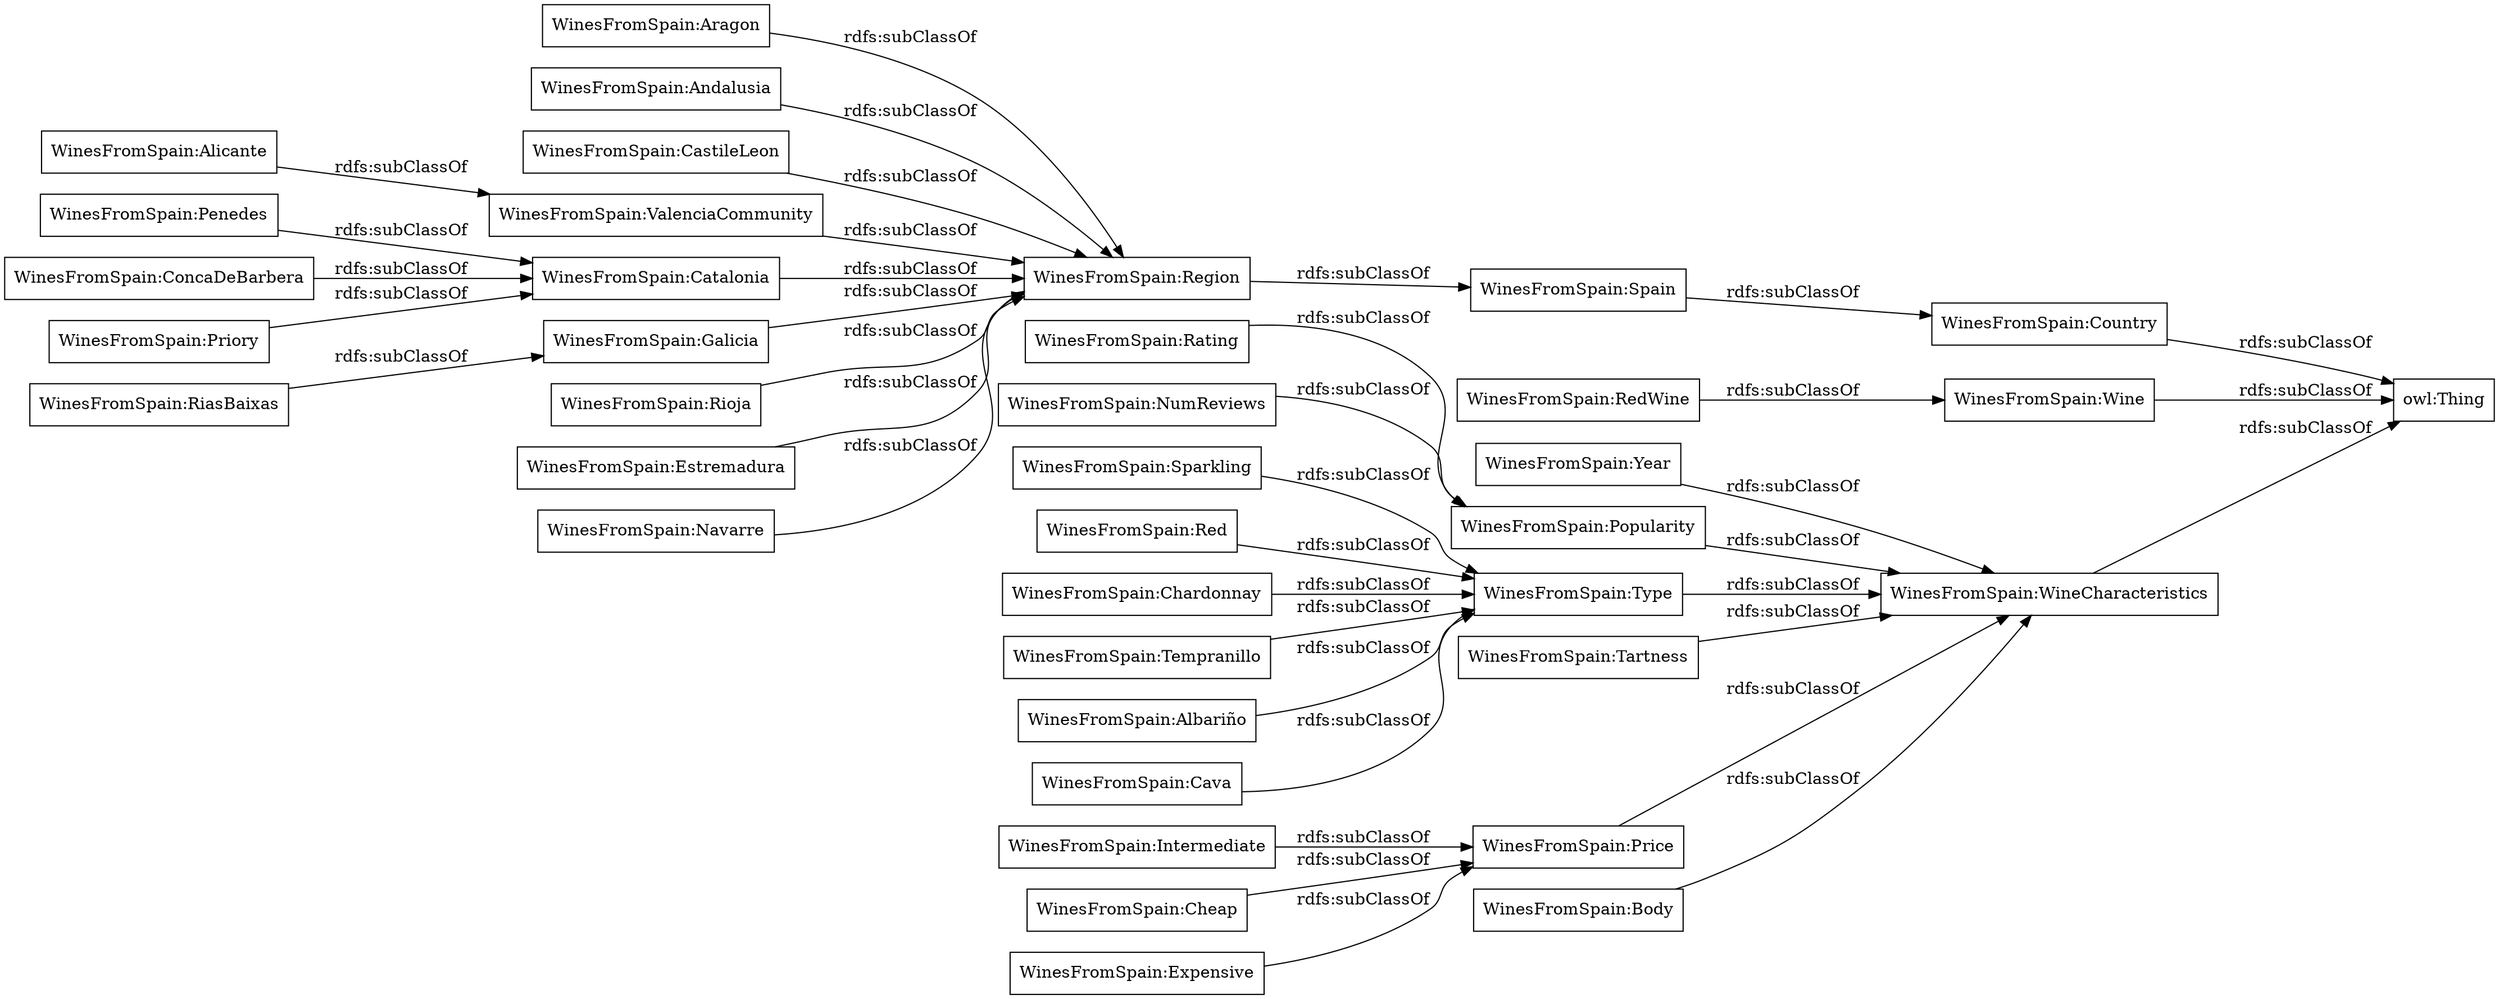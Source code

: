 digraph ar2dtool_diagram { 
rankdir=LR;
size="1000"
node [shape = rectangle, color="black"]; "WinesFromSpain:Tempranillo" "WinesFromSpain:Spain" "WinesFromSpain:Red" "WinesFromSpain:RiasBaixas" "WinesFromSpain:Aragon" "WinesFromSpain:Rating" "WinesFromSpain:RedWine" "WinesFromSpain:Tartness" "WinesFromSpain:Andalusia" "WinesFromSpain:Alicante" "WinesFromSpain:Chardonnay" "WinesFromSpain:Country" "WinesFromSpain:WineCharacteristics" "WinesFromSpain:CastileLeon" "WinesFromSpain:Priory" "WinesFromSpain:ValenciaCommunity" "WinesFromSpain:NumReviews" "WinesFromSpain:Type" "WinesFromSpain:Catalonia" "WinesFromSpain:Penedes" "WinesFromSpain:Cheap" "WinesFromSpain:Galicia" "WinesFromSpain:Albariño" "WinesFromSpain:ConcaDeBarbera" "WinesFromSpain:Rioja" "WinesFromSpain:Estremadura" "WinesFromSpain:Popularity" "WinesFromSpain:Navarre" "WinesFromSpain:Expensive" "WinesFromSpain:Wine" "WinesFromSpain:Body" "WinesFromSpain:Cava" "WinesFromSpain:Region" "WinesFromSpain:Year" "WinesFromSpain:Intermediate" "WinesFromSpain:Sparkling" "WinesFromSpain:Price" ; /*classes style*/
	"WinesFromSpain:Estremadura" -> "WinesFromSpain:Region" [ label = "rdfs:subClassOf" ];
	"WinesFromSpain:Price" -> "WinesFromSpain:WineCharacteristics" [ label = "rdfs:subClassOf" ];
	"WinesFromSpain:Andalusia" -> "WinesFromSpain:Region" [ label = "rdfs:subClassOf" ];
	"WinesFromSpain:Navarre" -> "WinesFromSpain:Region" [ label = "rdfs:subClassOf" ];
	"WinesFromSpain:Country" -> "owl:Thing" [ label = "rdfs:subClassOf" ];
	"WinesFromSpain:Rating" -> "WinesFromSpain:Popularity" [ label = "rdfs:subClassOf" ];
	"WinesFromSpain:ValenciaCommunity" -> "WinesFromSpain:Region" [ label = "rdfs:subClassOf" ];
	"WinesFromSpain:Priory" -> "WinesFromSpain:Catalonia" [ label = "rdfs:subClassOf" ];
	"WinesFromSpain:Intermediate" -> "WinesFromSpain:Price" [ label = "rdfs:subClassOf" ];
	"WinesFromSpain:Type" -> "WinesFromSpain:WineCharacteristics" [ label = "rdfs:subClassOf" ];
	"WinesFromSpain:Rioja" -> "WinesFromSpain:Region" [ label = "rdfs:subClassOf" ];
	"WinesFromSpain:Tempranillo" -> "WinesFromSpain:Type" [ label = "rdfs:subClassOf" ];
	"WinesFromSpain:Albariño" -> "WinesFromSpain:Type" [ label = "rdfs:subClassOf" ];
	"WinesFromSpain:Chardonnay" -> "WinesFromSpain:Type" [ label = "rdfs:subClassOf" ];
	"WinesFromSpain:Cava" -> "WinesFromSpain:Type" [ label = "rdfs:subClassOf" ];
	"WinesFromSpain:Red" -> "WinesFromSpain:Type" [ label = "rdfs:subClassOf" ];
	"WinesFromSpain:Galicia" -> "WinesFromSpain:Region" [ label = "rdfs:subClassOf" ];
	"WinesFromSpain:WineCharacteristics" -> "owl:Thing" [ label = "rdfs:subClassOf" ];
	"WinesFromSpain:RiasBaixas" -> "WinesFromSpain:Galicia" [ label = "rdfs:subClassOf" ];
	"WinesFromSpain:Expensive" -> "WinesFromSpain:Price" [ label = "rdfs:subClassOf" ];
	"WinesFromSpain:Cheap" -> "WinesFromSpain:Price" [ label = "rdfs:subClassOf" ];
	"WinesFromSpain:CastileLeon" -> "WinesFromSpain:Region" [ label = "rdfs:subClassOf" ];
	"WinesFromSpain:Sparkling" -> "WinesFromSpain:Type" [ label = "rdfs:subClassOf" ];
	"WinesFromSpain:Spain" -> "WinesFromSpain:Country" [ label = "rdfs:subClassOf" ];
	"WinesFromSpain:Body" -> "WinesFromSpain:WineCharacteristics" [ label = "rdfs:subClassOf" ];
	"WinesFromSpain:Tartness" -> "WinesFromSpain:WineCharacteristics" [ label = "rdfs:subClassOf" ];
	"WinesFromSpain:RedWine" -> "WinesFromSpain:Wine" [ label = "rdfs:subClassOf" ];
	"WinesFromSpain:Aragon" -> "WinesFromSpain:Region" [ label = "rdfs:subClassOf" ];
	"WinesFromSpain:Popularity" -> "WinesFromSpain:WineCharacteristics" [ label = "rdfs:subClassOf" ];
	"WinesFromSpain:ConcaDeBarbera" -> "WinesFromSpain:Catalonia" [ label = "rdfs:subClassOf" ];
	"WinesFromSpain:NumReviews" -> "WinesFromSpain:Popularity" [ label = "rdfs:subClassOf" ];
	"WinesFromSpain:Wine" -> "owl:Thing" [ label = "rdfs:subClassOf" ];
	"WinesFromSpain:Region" -> "WinesFromSpain:Spain" [ label = "rdfs:subClassOf" ];
	"WinesFromSpain:Alicante" -> "WinesFromSpain:ValenciaCommunity" [ label = "rdfs:subClassOf" ];
	"WinesFromSpain:Penedes" -> "WinesFromSpain:Catalonia" [ label = "rdfs:subClassOf" ];
	"WinesFromSpain:Year" -> "WinesFromSpain:WineCharacteristics" [ label = "rdfs:subClassOf" ];
	"WinesFromSpain:Catalonia" -> "WinesFromSpain:Region" [ label = "rdfs:subClassOf" ];

}
